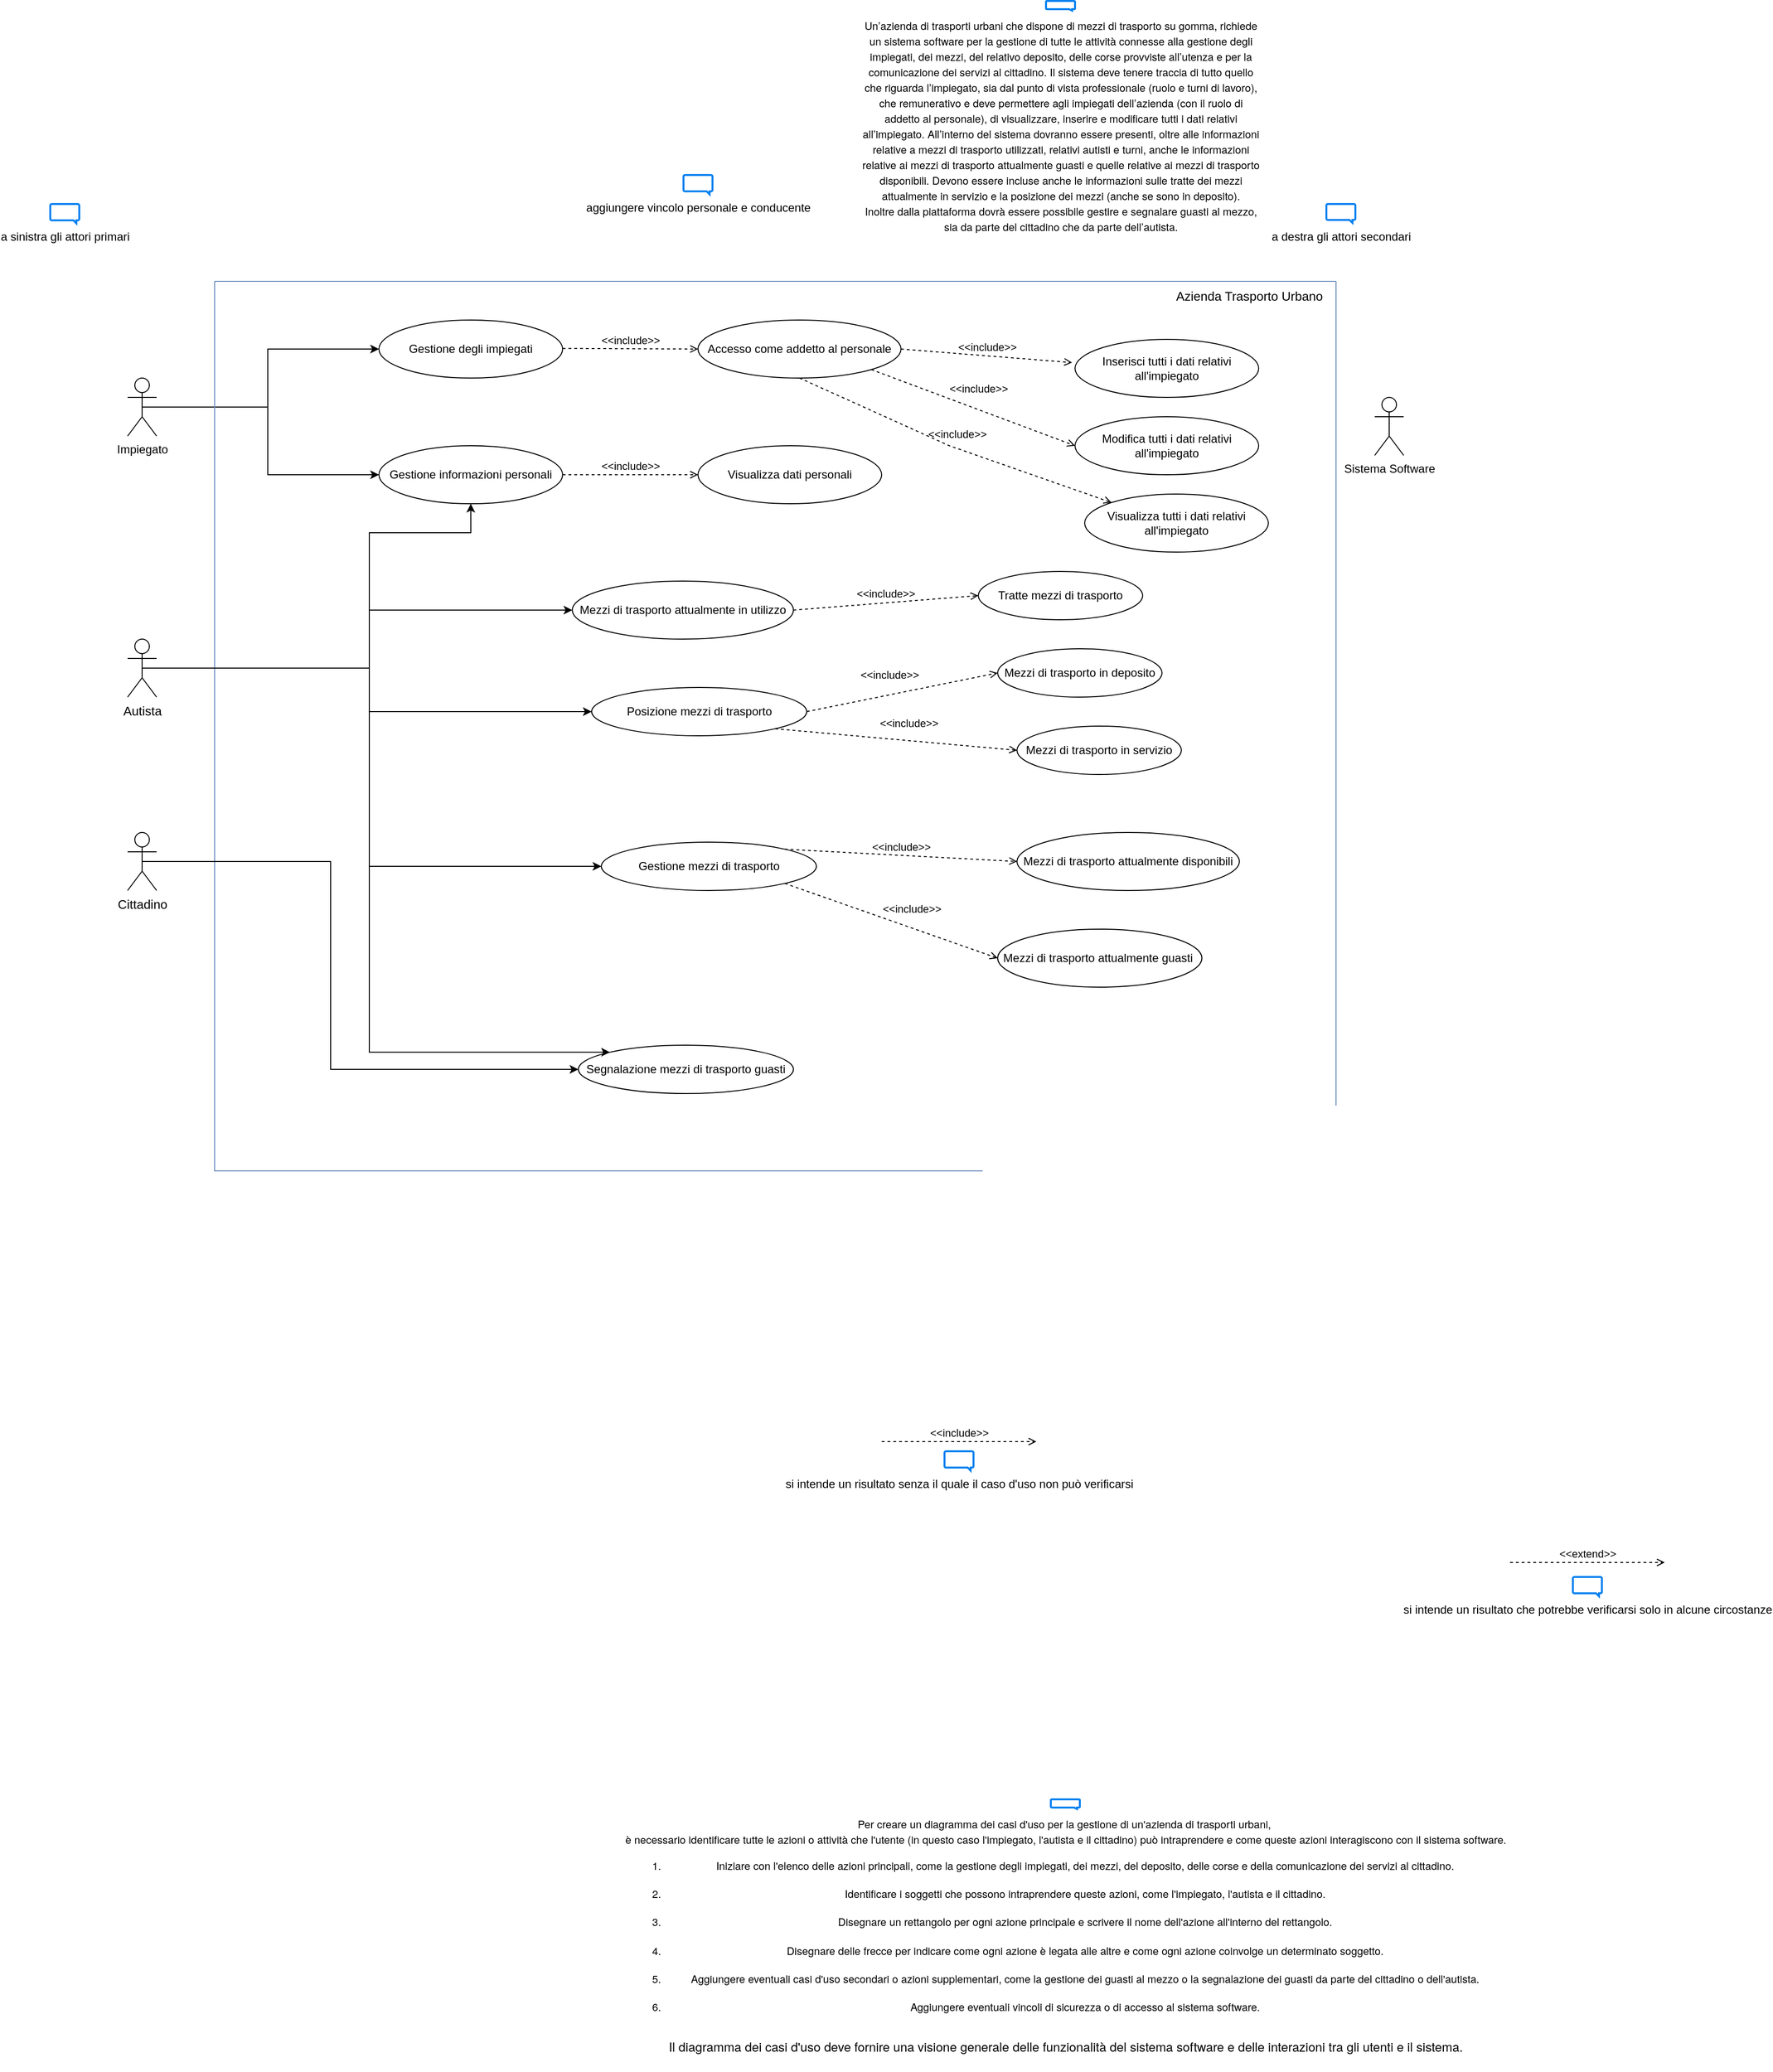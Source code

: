 <mxfile version="20.8.8" type="github">
  <diagram id="C5RBs43oDa-KdzZeNtuy" name="Page-1">
    <mxGraphModel dx="2389" dy="2068" grid="1" gridSize="10" guides="1" tooltips="1" connect="1" arrows="1" fold="1" page="1" pageScale="1" pageWidth="827" pageHeight="1169" math="0" shadow="0">
      <root>
        <mxCell id="WIyWlLk6GJQsqaUBKTNV-0" />
        <mxCell id="WIyWlLk6GJQsqaUBKTNV-1" parent="WIyWlLk6GJQsqaUBKTNV-0" />
        <mxCell id="6Y8W2TB7dv4t2uycTGTC-26" style="edgeStyle=orthogonalEdgeStyle;rounded=0;orthogonalLoop=1;jettySize=auto;html=1;exitX=0.5;exitY=0.5;exitDx=0;exitDy=0;exitPerimeter=0;" parent="WIyWlLk6GJQsqaUBKTNV-1" source="tZdPgMZIe3CPcSE3-xP_-0" target="6Y8W2TB7dv4t2uycTGTC-17" edge="1">
          <mxGeometry relative="1" as="geometry" />
        </mxCell>
        <mxCell id="mgAJt85id-DOq_A5Vf6w-10" style="edgeStyle=orthogonalEdgeStyle;rounded=0;orthogonalLoop=1;jettySize=auto;html=1;exitX=0.5;exitY=0.5;exitDx=0;exitDy=0;exitPerimeter=0;entryX=0;entryY=0.5;entryDx=0;entryDy=0;" edge="1" parent="WIyWlLk6GJQsqaUBKTNV-1" source="tZdPgMZIe3CPcSE3-xP_-0" target="mgAJt85id-DOq_A5Vf6w-9">
          <mxGeometry relative="1" as="geometry" />
        </mxCell>
        <mxCell id="tZdPgMZIe3CPcSE3-xP_-0" value="Impiegato" style="shape=umlActor;verticalLabelPosition=bottom;verticalAlign=top;html=1;" parent="WIyWlLk6GJQsqaUBKTNV-1" vertex="1">
          <mxGeometry x="-410" y="100" width="30" height="60" as="geometry" />
        </mxCell>
        <mxCell id="tZdPgMZIe3CPcSE3-xP_-2" value="" style="swimlane;startSize=0;fillColor=#dae8fc;strokeColor=#6c8ebf;" parent="WIyWlLk6GJQsqaUBKTNV-1" vertex="1">
          <mxGeometry x="-320" width="1160" height="920" as="geometry" />
        </mxCell>
        <mxCell id="tZdPgMZIe3CPcSE3-xP_-80" value="Azienda Trasporto Urbano" style="text;html=1;align=center;verticalAlign=middle;resizable=0;points=[];autosize=1;strokeColor=none;fillColor=none;fontSize=13;" parent="tZdPgMZIe3CPcSE3-xP_-2" vertex="1">
          <mxGeometry x="980" width="180" height="30" as="geometry" />
        </mxCell>
        <mxCell id="6Y8W2TB7dv4t2uycTGTC-16" value="Accesso come addetto al personale" style="ellipse;whiteSpace=wrap;html=1;" parent="tZdPgMZIe3CPcSE3-xP_-2" vertex="1">
          <mxGeometry x="500" y="40" width="210" height="60" as="geometry" />
        </mxCell>
        <mxCell id="6Y8W2TB7dv4t2uycTGTC-17" value="Gestione degli impiegati" style="ellipse;whiteSpace=wrap;html=1;" parent="tZdPgMZIe3CPcSE3-xP_-2" vertex="1">
          <mxGeometry x="170" y="40" width="190" height="60" as="geometry" />
        </mxCell>
        <mxCell id="6Y8W2TB7dv4t2uycTGTC-18" value="Mezzi di trasporto&amp;nbsp;attualmente&amp;nbsp;guasti&amp;nbsp;" style="ellipse;whiteSpace=wrap;html=1;" parent="tZdPgMZIe3CPcSE3-xP_-2" vertex="1">
          <mxGeometry x="810" y="670" width="211.25" height="60" as="geometry" />
        </mxCell>
        <mxCell id="6Y8W2TB7dv4t2uycTGTC-19" value="Mezzi di trasporto attualmente disponibili" style="ellipse;whiteSpace=wrap;html=1;" parent="tZdPgMZIe3CPcSE3-xP_-2" vertex="1">
          <mxGeometry x="830" y="570" width="230" height="60" as="geometry" />
        </mxCell>
        <mxCell id="6Y8W2TB7dv4t2uycTGTC-23" value="Posizione mezzi di trasporto" style="ellipse;whiteSpace=wrap;html=1;" parent="tZdPgMZIe3CPcSE3-xP_-2" vertex="1">
          <mxGeometry x="390" y="420" width="222.5" height="50" as="geometry" />
        </mxCell>
        <mxCell id="6Y8W2TB7dv4t2uycTGTC-24" value="Mezzi di trasporto attualmente in utilizzo" style="ellipse;whiteSpace=wrap;html=1;" parent="tZdPgMZIe3CPcSE3-xP_-2" vertex="1">
          <mxGeometry x="370" y="310" width="228.75" height="60" as="geometry" />
        </mxCell>
        <mxCell id="6Y8W2TB7dv4t2uycTGTC-28" value="&amp;lt;&amp;lt;include&amp;gt;&amp;gt;" style="html=1;verticalAlign=bottom;labelBackgroundColor=none;endArrow=open;endFill=0;dashed=1;rounded=0;" parent="tZdPgMZIe3CPcSE3-xP_-2" edge="1">
          <mxGeometry width="160" relative="1" as="geometry">
            <mxPoint x="360" y="69.33" as="sourcePoint" />
            <mxPoint x="500" y="70" as="targetPoint" />
            <mxPoint as="offset" />
          </mxGeometry>
        </mxCell>
        <mxCell id="mgAJt85id-DOq_A5Vf6w-9" value="Gestione informazioni personali" style="ellipse;whiteSpace=wrap;html=1;" vertex="1" parent="tZdPgMZIe3CPcSE3-xP_-2">
          <mxGeometry x="170" y="170" width="190" height="60" as="geometry" />
        </mxCell>
        <mxCell id="mgAJt85id-DOq_A5Vf6w-16" value="&amp;lt;&amp;lt;include&amp;gt;&amp;gt;" style="html=1;verticalAlign=bottom;labelBackgroundColor=none;endArrow=open;endFill=0;dashed=1;rounded=0;exitX=1;exitY=0.5;exitDx=0;exitDy=0;entryX=0;entryY=0.5;entryDx=0;entryDy=0;" edge="1" parent="tZdPgMZIe3CPcSE3-xP_-2" source="6Y8W2TB7dv4t2uycTGTC-23" target="mgAJt85id-DOq_A5Vf6w-17">
          <mxGeometry x="-0.114" y="11" width="160" relative="1" as="geometry">
            <mxPoint x="690" y="434.5" as="sourcePoint" />
            <mxPoint x="820" y="435" as="targetPoint" />
            <mxPoint as="offset" />
          </mxGeometry>
        </mxCell>
        <mxCell id="mgAJt85id-DOq_A5Vf6w-17" value="Mezzi di trasporto in deposito" style="ellipse;whiteSpace=wrap;html=1;" vertex="1" parent="tZdPgMZIe3CPcSE3-xP_-2">
          <mxGeometry x="810" y="380" width="170" height="50" as="geometry" />
        </mxCell>
        <mxCell id="mgAJt85id-DOq_A5Vf6w-18" value="Mezzi di trasporto in servizio" style="ellipse;whiteSpace=wrap;html=1;" vertex="1" parent="tZdPgMZIe3CPcSE3-xP_-2">
          <mxGeometry x="830" y="460" width="170" height="50" as="geometry" />
        </mxCell>
        <mxCell id="mgAJt85id-DOq_A5Vf6w-20" value="&amp;lt;&amp;lt;include&amp;gt;&amp;gt;" style="html=1;verticalAlign=bottom;labelBackgroundColor=none;endArrow=open;endFill=0;dashed=1;rounded=0;exitX=1;exitY=1;exitDx=0;exitDy=0;entryX=0;entryY=0.5;entryDx=0;entryDy=0;" edge="1" parent="tZdPgMZIe3CPcSE3-xP_-2" source="6Y8W2TB7dv4t2uycTGTC-23" target="mgAJt85id-DOq_A5Vf6w-18">
          <mxGeometry x="0.095" y="9" width="160" relative="1" as="geometry">
            <mxPoint x="659.38" y="487.68" as="sourcePoint" />
            <mxPoint x="831.776" y="500.002" as="targetPoint" />
            <mxPoint as="offset" />
          </mxGeometry>
        </mxCell>
        <mxCell id="mgAJt85id-DOq_A5Vf6w-21" value="Gestione mezzi di trasporto" style="ellipse;whiteSpace=wrap;html=1;" vertex="1" parent="tZdPgMZIe3CPcSE3-xP_-2">
          <mxGeometry x="400" y="580" width="222.5" height="50" as="geometry" />
        </mxCell>
        <mxCell id="mgAJt85id-DOq_A5Vf6w-23" value="&amp;lt;&amp;lt;include&amp;gt;&amp;gt;" style="html=1;verticalAlign=bottom;labelBackgroundColor=none;endArrow=open;endFill=0;dashed=1;rounded=0;exitX=1;exitY=0;exitDx=0;exitDy=0;entryX=0;entryY=0.5;entryDx=0;entryDy=0;" edge="1" parent="tZdPgMZIe3CPcSE3-xP_-2" source="mgAJt85id-DOq_A5Vf6w-21" target="6Y8W2TB7dv4t2uycTGTC-19">
          <mxGeometry width="160" relative="1" as="geometry">
            <mxPoint x="640" y="535" as="sourcePoint" />
            <mxPoint x="800" y="535" as="targetPoint" />
          </mxGeometry>
        </mxCell>
        <mxCell id="mgAJt85id-DOq_A5Vf6w-24" value="&amp;lt;&amp;lt;include&amp;gt;&amp;gt;" style="html=1;verticalAlign=bottom;labelBackgroundColor=none;endArrow=open;endFill=0;dashed=1;rounded=0;entryX=0;entryY=0.5;entryDx=0;entryDy=0;exitX=1;exitY=1;exitDx=0;exitDy=0;" edge="1" parent="tZdPgMZIe3CPcSE3-xP_-2" source="mgAJt85id-DOq_A5Vf6w-21" target="6Y8W2TB7dv4t2uycTGTC-18">
          <mxGeometry x="0.165" y="10" width="160" relative="1" as="geometry">
            <mxPoint x="502.5" y="630" as="sourcePoint" />
            <mxPoint x="662.5" y="630" as="targetPoint" />
            <mxPoint as="offset" />
          </mxGeometry>
        </mxCell>
        <mxCell id="mgAJt85id-DOq_A5Vf6w-25" value="Segnalazione mezzi di trasporto guasti" style="ellipse;whiteSpace=wrap;html=1;" vertex="1" parent="tZdPgMZIe3CPcSE3-xP_-2">
          <mxGeometry x="376.25" y="790" width="222.5" height="50" as="geometry" />
        </mxCell>
        <mxCell id="mgAJt85id-DOq_A5Vf6w-31" value="&amp;lt;&amp;lt;include&amp;gt;&amp;gt;" style="html=1;verticalAlign=bottom;labelBackgroundColor=none;endArrow=open;endFill=0;dashed=1;rounded=0;exitX=1;exitY=0.5;exitDx=0;exitDy=0;entryX=0;entryY=0.5;entryDx=0;entryDy=0;" edge="1" parent="tZdPgMZIe3CPcSE3-xP_-2" source="6Y8W2TB7dv4t2uycTGTC-24" target="mgAJt85id-DOq_A5Vf6w-32">
          <mxGeometry width="160" relative="1" as="geometry">
            <mxPoint x="632.5" y="339.5" as="sourcePoint" />
            <mxPoint x="792.5" y="339.5" as="targetPoint" />
          </mxGeometry>
        </mxCell>
        <mxCell id="mgAJt85id-DOq_A5Vf6w-32" value="Tratte mezzi di trasporto" style="ellipse;whiteSpace=wrap;html=1;" vertex="1" parent="tZdPgMZIe3CPcSE3-xP_-2">
          <mxGeometry x="790" y="300" width="170" height="50" as="geometry" />
        </mxCell>
        <mxCell id="mgAJt85id-DOq_A5Vf6w-38" value="Modifica tutti i dati relativi all&#39;impiegato" style="ellipse;whiteSpace=wrap;html=1;" vertex="1" parent="tZdPgMZIe3CPcSE3-xP_-2">
          <mxGeometry x="890" y="140" width="190" height="60" as="geometry" />
        </mxCell>
        <mxCell id="mgAJt85id-DOq_A5Vf6w-39" value="Inserisci tutti i dati relativi all&#39;impiegato" style="ellipse;whiteSpace=wrap;html=1;" vertex="1" parent="tZdPgMZIe3CPcSE3-xP_-2">
          <mxGeometry x="890" y="60" width="190" height="60" as="geometry" />
        </mxCell>
        <mxCell id="mgAJt85id-DOq_A5Vf6w-40" value="Visualizza dati personali" style="ellipse;whiteSpace=wrap;html=1;" vertex="1" parent="tZdPgMZIe3CPcSE3-xP_-2">
          <mxGeometry x="500" y="170" width="190" height="60" as="geometry" />
        </mxCell>
        <mxCell id="mgAJt85id-DOq_A5Vf6w-42" value="&amp;lt;&amp;lt;include&amp;gt;&amp;gt;" style="html=1;verticalAlign=bottom;labelBackgroundColor=none;endArrow=open;endFill=0;dashed=1;rounded=0;exitX=1;exitY=0.5;exitDx=0;exitDy=0;entryX=0;entryY=0.5;entryDx=0;entryDy=0;" edge="1" parent="tZdPgMZIe3CPcSE3-xP_-2" source="mgAJt85id-DOq_A5Vf6w-9" target="mgAJt85id-DOq_A5Vf6w-40">
          <mxGeometry width="160" relative="1" as="geometry">
            <mxPoint x="370" y="199.5" as="sourcePoint" />
            <mxPoint x="500" y="200" as="targetPoint" />
            <mxPoint as="offset" />
          </mxGeometry>
        </mxCell>
        <mxCell id="mgAJt85id-DOq_A5Vf6w-43" value="&amp;lt;&amp;lt;include&amp;gt;&amp;gt;" style="html=1;verticalAlign=bottom;labelBackgroundColor=none;endArrow=open;endFill=0;dashed=1;rounded=0;exitX=0.5;exitY=1;exitDx=0;exitDy=0;entryX=0;entryY=0;entryDx=0;entryDy=0;" edge="1" parent="tZdPgMZIe3CPcSE3-xP_-2" source="6Y8W2TB7dv4t2uycTGTC-16" target="mgAJt85id-DOq_A5Vf6w-47">
          <mxGeometry x="0.01" y="5" width="160" relative="1" as="geometry">
            <mxPoint x="480" y="150.0" as="sourcePoint" />
            <mxPoint x="620" y="150.67" as="targetPoint" />
            <mxPoint x="1" as="offset" />
            <Array as="points">
              <mxPoint x="760" y="170" />
            </Array>
          </mxGeometry>
        </mxCell>
        <mxCell id="mgAJt85id-DOq_A5Vf6w-45" value="&amp;lt;&amp;lt;include&amp;gt;&amp;gt;" style="html=1;verticalAlign=bottom;labelBackgroundColor=none;endArrow=open;endFill=0;dashed=1;rounded=0;exitX=1;exitY=0.5;exitDx=0;exitDy=0;entryX=-0.016;entryY=0.4;entryDx=0;entryDy=0;entryPerimeter=0;" edge="1" parent="tZdPgMZIe3CPcSE3-xP_-2" source="6Y8W2TB7dv4t2uycTGTC-16" target="mgAJt85id-DOq_A5Vf6w-39">
          <mxGeometry x="0.011" width="160" relative="1" as="geometry">
            <mxPoint x="698.75" y="40.0" as="sourcePoint" />
            <mxPoint x="838.75" y="40.67" as="targetPoint" />
            <mxPoint as="offset" />
          </mxGeometry>
        </mxCell>
        <mxCell id="mgAJt85id-DOq_A5Vf6w-46" value="&amp;lt;&amp;lt;include&amp;gt;&amp;gt;" style="html=1;verticalAlign=bottom;labelBackgroundColor=none;endArrow=open;endFill=0;dashed=1;rounded=0;entryX=0;entryY=0.5;entryDx=0;entryDy=0;exitX=1;exitY=1;exitDx=0;exitDy=0;" edge="1" parent="tZdPgMZIe3CPcSE3-xP_-2" source="6Y8W2TB7dv4t2uycTGTC-16" target="mgAJt85id-DOq_A5Vf6w-38">
          <mxGeometry x="0.012" y="12" width="160" relative="1" as="geometry">
            <mxPoint x="664" y="130.0" as="sourcePoint" />
            <mxPoint x="804" y="130.67" as="targetPoint" />
            <mxPoint as="offset" />
          </mxGeometry>
        </mxCell>
        <mxCell id="mgAJt85id-DOq_A5Vf6w-47" value="Visualizza tutti i dati relativi all&#39;impiegato" style="ellipse;whiteSpace=wrap;html=1;" vertex="1" parent="tZdPgMZIe3CPcSE3-xP_-2">
          <mxGeometry x="900" y="220" width="190" height="60" as="geometry" />
        </mxCell>
        <mxCell id="tZdPgMZIe3CPcSE3-xP_-3" value="Sistema Software" style="shape=umlActor;verticalLabelPosition=bottom;verticalAlign=top;html=1;" parent="WIyWlLk6GJQsqaUBKTNV-1" vertex="1">
          <mxGeometry x="880" y="120" width="30" height="60" as="geometry" />
        </mxCell>
        <mxCell id="tZdPgMZIe3CPcSE3-xP_-4" value="a destra gli attori secondari" style="html=1;verticalLabelPosition=bottom;align=center;labelBackgroundColor=#ffffff;verticalAlign=top;strokeWidth=2;strokeColor=#0080F0;shadow=0;dashed=0;shape=mxgraph.ios7.icons.message;" parent="WIyWlLk6GJQsqaUBKTNV-1" vertex="1">
          <mxGeometry x="830" y="-80" width="30" height="19.5" as="geometry" />
        </mxCell>
        <mxCell id="tZdPgMZIe3CPcSE3-xP_-6" value="a sinistra gli attori primari" style="html=1;verticalLabelPosition=bottom;align=center;labelBackgroundColor=#ffffff;verticalAlign=top;strokeWidth=2;strokeColor=#0080F0;shadow=0;dashed=0;shape=mxgraph.ios7.icons.message;" parent="WIyWlLk6GJQsqaUBKTNV-1" vertex="1">
          <mxGeometry x="-490" y="-80" width="30" height="20" as="geometry" />
        </mxCell>
        <mxCell id="tZdPgMZIe3CPcSE3-xP_-14" value="&lt;p style=&quot;margin: 0px; font-style: normal; font-variant-caps: normal; font-weight: normal; font-stretch: normal; line-height: normal; font-family: &amp;quot;Helvetica Neue&amp;quot;; font-size: 11px;&quot;&gt;&lt;font style=&quot;font-size: 11px;&quot;&gt;Un’azienda di trasporti urbani che dispone di mezzi di trasporto su gomma, richiede&lt;/font&gt;&lt;/p&gt;&lt;p style=&quot;margin: 0px; font-style: normal; font-variant-caps: normal; font-weight: normal; font-stretch: normal; line-height: normal; font-family: &amp;quot;Helvetica Neue&amp;quot;; font-size: 11px;&quot;&gt;&lt;font style=&quot;font-size: 11px;&quot;&gt;un sistema software per la gestione di tutte le attività connesse alla gestione degli&lt;/font&gt;&lt;/p&gt;&lt;p style=&quot;margin: 0px; font-style: normal; font-variant-caps: normal; font-weight: normal; font-stretch: normal; line-height: normal; font-family: &amp;quot;Helvetica Neue&amp;quot;; font-size: 11px;&quot;&gt;&lt;font style=&quot;font-size: 11px;&quot;&gt;impiegati, dei mezzi, del relativo deposito, delle corse provviste all’utenza e per la&lt;/font&gt;&lt;/p&gt;&lt;p style=&quot;margin: 0px; font-style: normal; font-variant-caps: normal; font-weight: normal; font-stretch: normal; line-height: normal; font-family: &amp;quot;Helvetica Neue&amp;quot;; font-size: 11px;&quot;&gt;&lt;font style=&quot;font-size: 11px;&quot;&gt;comunicazione dei servizi al cittadino. Il sistema deve tenere traccia di tutto quello&lt;/font&gt;&lt;/p&gt;&lt;p style=&quot;margin: 0px; font-style: normal; font-variant-caps: normal; font-weight: normal; font-stretch: normal; line-height: normal; font-family: &amp;quot;Helvetica Neue&amp;quot;; font-size: 11px;&quot;&gt;&lt;font style=&quot;font-size: 11px;&quot;&gt;che riguarda l’impiegato, sia dal punto di vista professionale (ruolo e turni di lavoro),&lt;/font&gt;&lt;/p&gt;&lt;p style=&quot;margin: 0px; font-style: normal; font-variant-caps: normal; font-weight: normal; font-stretch: normal; line-height: normal; font-family: &amp;quot;Helvetica Neue&amp;quot;; font-size: 11px;&quot;&gt;&lt;font style=&quot;font-size: 11px;&quot;&gt;che remunerativo e deve permettere agli impiegati dell’azienda (con il ruolo di&lt;/font&gt;&lt;/p&gt;&lt;p style=&quot;margin: 0px; font-style: normal; font-variant-caps: normal; font-weight: normal; font-stretch: normal; line-height: normal; font-family: &amp;quot;Helvetica Neue&amp;quot;; font-size: 11px;&quot;&gt;&lt;font style=&quot;font-size: 11px;&quot;&gt;addetto al personale), di visualizzare, inserire e modificare tutti i dati relativi&lt;/font&gt;&lt;/p&gt;&lt;p style=&quot;margin: 0px; font-style: normal; font-variant-caps: normal; font-weight: normal; font-stretch: normal; line-height: normal; font-family: &amp;quot;Helvetica Neue&amp;quot;; font-size: 11px;&quot;&gt;&lt;font style=&quot;font-size: 11px;&quot;&gt;all’impiegato. All’interno del sistema dovranno essere presenti, oltre alle informazioni&lt;/font&gt;&lt;/p&gt;&lt;p style=&quot;margin: 0px; font-style: normal; font-variant-caps: normal; font-weight: normal; font-stretch: normal; line-height: normal; font-family: &amp;quot;Helvetica Neue&amp;quot;; font-size: 11px;&quot;&gt;&lt;font style=&quot;font-size: 11px;&quot;&gt;relative a mezzi di trasporto utilizzati, relativi autisti e turni, anche le informazioni&lt;/font&gt;&lt;/p&gt;&lt;p style=&quot;margin: 0px; font-style: normal; font-variant-caps: normal; font-weight: normal; font-stretch: normal; line-height: normal; font-family: &amp;quot;Helvetica Neue&amp;quot;; font-size: 11px;&quot;&gt;&lt;font style=&quot;font-size: 11px;&quot;&gt;relative ai mezzi di trasporto attualmente guasti e quelle relative ai mezzi di trasporto&lt;/font&gt;&lt;/p&gt;&lt;p style=&quot;margin: 0px; font-style: normal; font-variant-caps: normal; font-weight: normal; font-stretch: normal; line-height: normal; font-family: &amp;quot;Helvetica Neue&amp;quot;; font-size: 11px;&quot;&gt;&lt;font style=&quot;font-size: 11px;&quot;&gt;disponibili. Devono essere incluse anche le informazioni sulle tratte dei mezzi&lt;/font&gt;&lt;/p&gt;&lt;p style=&quot;margin: 0px; font-style: normal; font-variant-caps: normal; font-weight: normal; font-stretch: normal; line-height: normal; font-family: &amp;quot;Helvetica Neue&amp;quot;; font-size: 11px;&quot;&gt;&lt;font style=&quot;font-size: 11px;&quot;&gt;attualmente in servizio e la posizione dei mezzi (anche se sono in deposito).&lt;/font&gt;&lt;/p&gt;&lt;p style=&quot;margin: 0px; font-style: normal; font-variant-caps: normal; font-weight: normal; font-stretch: normal; line-height: normal; font-family: &amp;quot;Helvetica Neue&amp;quot;; font-size: 11px;&quot;&gt;&lt;font style=&quot;font-size: 11px;&quot;&gt;Inoltre dalla piattaforma dovrà essere possibile gestire e segnalare guasti al mezzo,&lt;/font&gt;&lt;/p&gt;&lt;p style=&quot;margin: 0px; font-style: normal; font-variant-caps: normal; font-weight: normal; font-stretch: normal; line-height: normal; font-family: &amp;quot;Helvetica Neue&amp;quot;; font-size: 11px;&quot;&gt;&lt;font style=&quot;font-size: 11px;&quot;&gt;sia da parte del cittadino che da parte dell’autista.&lt;/font&gt;&lt;/p&gt;&lt;font style=&quot;font-size: 11px;&quot;&gt;&lt;br&gt;&lt;/font&gt;" style="html=1;verticalLabelPosition=bottom;align=center;labelBackgroundColor=#ffffff;verticalAlign=top;strokeWidth=2;strokeColor=#0080F0;shadow=0;dashed=0;shape=mxgraph.ios7.icons.message;" parent="WIyWlLk6GJQsqaUBKTNV-1" vertex="1">
          <mxGeometry x="540" y="-290" width="30" height="10" as="geometry" />
        </mxCell>
        <mxCell id="tZdPgMZIe3CPcSE3-xP_-17" value="&lt;p style=&quot;margin: 0px; font-stretch: normal; line-height: normal; font-family: &amp;quot;Helvetica Neue&amp;quot;; font-size: 11px;&quot;&gt;&lt;font style=&quot;font-size: 11px;&quot;&gt;Per creare un diagramma dei casi d&#39;uso per la gestione di un&#39;azienda di trasporti urbani,&amp;nbsp;&lt;/font&gt;&lt;/p&gt;&lt;p style=&quot;margin: 0px; font-stretch: normal; line-height: normal; font-family: &amp;quot;Helvetica Neue&amp;quot;; font-size: 11px;&quot;&gt;&lt;font style=&quot;font-size: 11px;&quot;&gt;è necessario identificare tutte le azioni o attività che l&#39;utente (in questo caso l&#39;impiegato, l&#39;autista e il cittadino) può intraprendere e come queste azioni interagiscono con il sistema software.&lt;/font&gt;&lt;/p&gt;&lt;ol style=&quot;font-size: 11px;&quot;&gt;&lt;li style=&quot;margin: 0px; font-stretch: normal; line-height: normal; font-family: &amp;quot;Helvetica Neue&amp;quot;;&quot;&gt;&lt;font style=&quot;font-size: 11px;&quot;&gt;Iniziare con l&#39;elenco delle azioni principali, come la gestione degli impiegati, dei mezzi, del deposito, delle corse e della comunicazione dei servizi al cittadino.&lt;/font&gt;&lt;/li&gt;&lt;br&gt;&lt;li style=&quot;margin: 0px; font-stretch: normal; line-height: normal; font-family: &amp;quot;Helvetica Neue&amp;quot;;&quot;&gt;&lt;font style=&quot;font-size: 11px;&quot;&gt;Identificare i soggetti che possono intraprendere queste azioni, come l&#39;impiegato, l&#39;autista e il cittadino.&lt;/font&gt;&lt;/li&gt;&lt;br&gt;&lt;li style=&quot;margin: 0px; font-stretch: normal; line-height: normal; font-family: &amp;quot;Helvetica Neue&amp;quot;;&quot;&gt;&lt;font style=&quot;font-size: 11px;&quot;&gt;Disegnare un rettangolo per ogni azione principale e scrivere il nome dell&#39;azione all&#39;interno del rettangolo.&lt;/font&gt;&lt;/li&gt;&lt;br&gt;&lt;li style=&quot;margin: 0px; font-stretch: normal; line-height: normal; font-family: &amp;quot;Helvetica Neue&amp;quot;;&quot;&gt;&lt;font style=&quot;font-size: 11px;&quot;&gt;Disegnare delle frecce per indicare come ogni azione è legata alle altre e come ogni azione coinvolge un determinato soggetto.&lt;/font&gt;&lt;/li&gt;&lt;br&gt;&lt;li style=&quot;margin: 0px; font-stretch: normal; line-height: normal; font-family: &amp;quot;Helvetica Neue&amp;quot;;&quot;&gt;&lt;font style=&quot;font-size: 11px;&quot;&gt;Aggiungere eventuali casi d&#39;uso secondari o azioni supplementari, come la gestione dei guasti al mezzo o la segnalazione dei guasti da parte del cittadino o dell&#39;autista.&lt;/font&gt;&lt;/li&gt;&lt;br&gt;&lt;li style=&quot;margin: 0px; font-stretch: normal; line-height: normal; font-family: &amp;quot;Helvetica Neue&amp;quot;;&quot;&gt;&lt;font style=&quot;font-size: 11px;&quot;&gt;Aggiungere eventuali vincoli di sicurezza o di accesso al sistema software.&lt;/font&gt;&lt;/li&gt;&lt;br&gt;&lt;/ol&gt;&lt;p style=&quot;margin: 0px; font-stretch: normal; line-height: normal; font-family: &amp;quot;Helvetica Neue&amp;quot;; font-size: 13px;&quot;&gt;&lt;font style=&quot;font-size: 13px;&quot;&gt;Il diagramma dei casi d&#39;uso deve fornire una visione generale delle funzionalità del sistema software e delle interazioni tra gli utenti e il sistema.&lt;/font&gt;&lt;/p&gt;&lt;font style=&quot;font-size: 13px;&quot;&gt;&lt;br&gt;&lt;/font&gt;" style="html=1;verticalLabelPosition=bottom;align=center;labelBackgroundColor=#ffffff;verticalAlign=top;strokeWidth=2;strokeColor=#0080F0;shadow=0;dashed=0;shape=mxgraph.ios7.icons.message;" parent="WIyWlLk6GJQsqaUBKTNV-1" vertex="1">
          <mxGeometry x="545" y="1570" width="30" height="10" as="geometry" />
        </mxCell>
        <mxCell id="6Y8W2TB7dv4t2uycTGTC-30" style="edgeStyle=orthogonalEdgeStyle;rounded=0;orthogonalLoop=1;jettySize=auto;html=1;exitX=0.5;exitY=0.5;exitDx=0;exitDy=0;exitPerimeter=0;entryX=0;entryY=0.5;entryDx=0;entryDy=0;" parent="WIyWlLk6GJQsqaUBKTNV-1" source="tZdPgMZIe3CPcSE3-xP_-18" target="6Y8W2TB7dv4t2uycTGTC-24" edge="1">
          <mxGeometry relative="1" as="geometry">
            <Array as="points">
              <mxPoint x="-160" y="400" />
              <mxPoint x="-160" y="340" />
            </Array>
          </mxGeometry>
        </mxCell>
        <mxCell id="6Y8W2TB7dv4t2uycTGTC-31" style="edgeStyle=orthogonalEdgeStyle;rounded=0;orthogonalLoop=1;jettySize=auto;html=1;exitX=0.5;exitY=0.5;exitDx=0;exitDy=0;exitPerimeter=0;entryX=0;entryY=0.5;entryDx=0;entryDy=0;" parent="WIyWlLk6GJQsqaUBKTNV-1" source="tZdPgMZIe3CPcSE3-xP_-18" target="6Y8W2TB7dv4t2uycTGTC-23" edge="1">
          <mxGeometry relative="1" as="geometry">
            <mxPoint x="20" y="440" as="targetPoint" />
            <Array as="points">
              <mxPoint x="-160" y="400" />
              <mxPoint x="-160" y="445" />
            </Array>
          </mxGeometry>
        </mxCell>
        <mxCell id="mgAJt85id-DOq_A5Vf6w-15" style="edgeStyle=orthogonalEdgeStyle;rounded=0;orthogonalLoop=1;jettySize=auto;html=1;exitX=0.5;exitY=0.5;exitDx=0;exitDy=0;exitPerimeter=0;entryX=0.5;entryY=1;entryDx=0;entryDy=0;" edge="1" parent="WIyWlLk6GJQsqaUBKTNV-1" source="tZdPgMZIe3CPcSE3-xP_-18" target="mgAJt85id-DOq_A5Vf6w-9">
          <mxGeometry relative="1" as="geometry">
            <Array as="points">
              <mxPoint x="-160" y="400" />
              <mxPoint x="-160" y="260" />
              <mxPoint x="-55" y="260" />
            </Array>
          </mxGeometry>
        </mxCell>
        <mxCell id="mgAJt85id-DOq_A5Vf6w-48" style="edgeStyle=orthogonalEdgeStyle;rounded=0;orthogonalLoop=1;jettySize=auto;html=1;exitX=0.5;exitY=0.5;exitDx=0;exitDy=0;exitPerimeter=0;entryX=0;entryY=0.5;entryDx=0;entryDy=0;" edge="1" parent="WIyWlLk6GJQsqaUBKTNV-1" source="tZdPgMZIe3CPcSE3-xP_-18" target="mgAJt85id-DOq_A5Vf6w-21">
          <mxGeometry relative="1" as="geometry">
            <Array as="points">
              <mxPoint x="-160" y="400" />
              <mxPoint x="-160" y="605" />
            </Array>
          </mxGeometry>
        </mxCell>
        <mxCell id="mgAJt85id-DOq_A5Vf6w-49" style="edgeStyle=orthogonalEdgeStyle;rounded=0;orthogonalLoop=1;jettySize=auto;html=1;exitX=0.5;exitY=0.5;exitDx=0;exitDy=0;exitPerimeter=0;entryX=0;entryY=0;entryDx=0;entryDy=0;" edge="1" parent="WIyWlLk6GJQsqaUBKTNV-1" source="tZdPgMZIe3CPcSE3-xP_-18" target="mgAJt85id-DOq_A5Vf6w-25">
          <mxGeometry relative="1" as="geometry">
            <Array as="points">
              <mxPoint x="-160" y="400" />
              <mxPoint x="-160" y="797" />
            </Array>
          </mxGeometry>
        </mxCell>
        <mxCell id="tZdPgMZIe3CPcSE3-xP_-18" value="Autista" style="shape=umlActor;verticalLabelPosition=bottom;verticalAlign=top;html=1;fontSize=13;" parent="WIyWlLk6GJQsqaUBKTNV-1" vertex="1">
          <mxGeometry x="-410" y="370" width="30" height="60" as="geometry" />
        </mxCell>
        <mxCell id="mgAJt85id-DOq_A5Vf6w-50" style="edgeStyle=orthogonalEdgeStyle;rounded=0;orthogonalLoop=1;jettySize=auto;html=1;exitX=0.5;exitY=0.5;exitDx=0;exitDy=0;exitPerimeter=0;entryX=0;entryY=0.5;entryDx=0;entryDy=0;" edge="1" parent="WIyWlLk6GJQsqaUBKTNV-1" source="tZdPgMZIe3CPcSE3-xP_-19" target="mgAJt85id-DOq_A5Vf6w-25">
          <mxGeometry relative="1" as="geometry">
            <Array as="points">
              <mxPoint x="-200" y="600" />
              <mxPoint x="-200" y="815" />
            </Array>
          </mxGeometry>
        </mxCell>
        <mxCell id="tZdPgMZIe3CPcSE3-xP_-19" value="Cittadino" style="shape=umlActor;verticalLabelPosition=bottom;verticalAlign=top;html=1;fontSize=13;" parent="WIyWlLk6GJQsqaUBKTNV-1" vertex="1">
          <mxGeometry x="-410" y="570" width="30" height="60" as="geometry" />
        </mxCell>
        <mxCell id="tZdPgMZIe3CPcSE3-xP_-8" value="si intende un risultato senza il quale il caso d&#39;uso non può verificarsi" style="html=1;verticalLabelPosition=bottom;align=center;labelBackgroundColor=#ffffff;verticalAlign=top;strokeWidth=2;strokeColor=#0080F0;shadow=0;dashed=0;shape=mxgraph.ios7.icons.message;" parent="WIyWlLk6GJQsqaUBKTNV-1" vertex="1">
          <mxGeometry x="435" y="1210" width="30" height="20" as="geometry" />
        </mxCell>
        <mxCell id="tZdPgMZIe3CPcSE3-xP_-9" value="si intende un risultato che potrebbe verificarsi solo in alcune circostanze" style="html=1;verticalLabelPosition=bottom;align=center;labelBackgroundColor=#ffffff;verticalAlign=top;strokeWidth=2;strokeColor=#0080F0;shadow=0;dashed=0;shape=mxgraph.ios7.icons.message;" parent="WIyWlLk6GJQsqaUBKTNV-1" vertex="1">
          <mxGeometry x="1085" y="1340" width="30" height="20" as="geometry" />
        </mxCell>
        <mxCell id="tZdPgMZIe3CPcSE3-xP_-11" value="&amp;lt;&amp;lt;extend&amp;gt;&amp;gt;" style="html=1;verticalAlign=bottom;labelBackgroundColor=none;endArrow=open;endFill=0;dashed=1;rounded=0;" parent="WIyWlLk6GJQsqaUBKTNV-1" edge="1">
          <mxGeometry width="160" relative="1" as="geometry">
            <mxPoint x="1020" y="1325" as="sourcePoint" />
            <mxPoint x="1180" y="1325" as="targetPoint" />
          </mxGeometry>
        </mxCell>
        <mxCell id="tZdPgMZIe3CPcSE3-xP_-13" value="&amp;lt;&amp;lt;include&amp;gt;&amp;gt;" style="html=1;verticalAlign=bottom;labelBackgroundColor=none;endArrow=open;endFill=0;dashed=1;rounded=0;" parent="WIyWlLk6GJQsqaUBKTNV-1" edge="1">
          <mxGeometry width="160" relative="1" as="geometry">
            <mxPoint x="370" y="1200" as="sourcePoint" />
            <mxPoint x="530" y="1200" as="targetPoint" />
            <mxPoint as="offset" />
          </mxGeometry>
        </mxCell>
        <mxCell id="tZdPgMZIe3CPcSE3-xP_-51" value="aggiungere vincolo personale e conducente" style="html=1;verticalLabelPosition=bottom;align=center;labelBackgroundColor=#ffffff;verticalAlign=top;strokeWidth=2;strokeColor=#0080F0;shadow=0;dashed=0;shape=mxgraph.ios7.icons.message;" parent="WIyWlLk6GJQsqaUBKTNV-1" vertex="1">
          <mxGeometry x="165" y="-110" width="30" height="20" as="geometry" />
        </mxCell>
      </root>
    </mxGraphModel>
  </diagram>
</mxfile>
